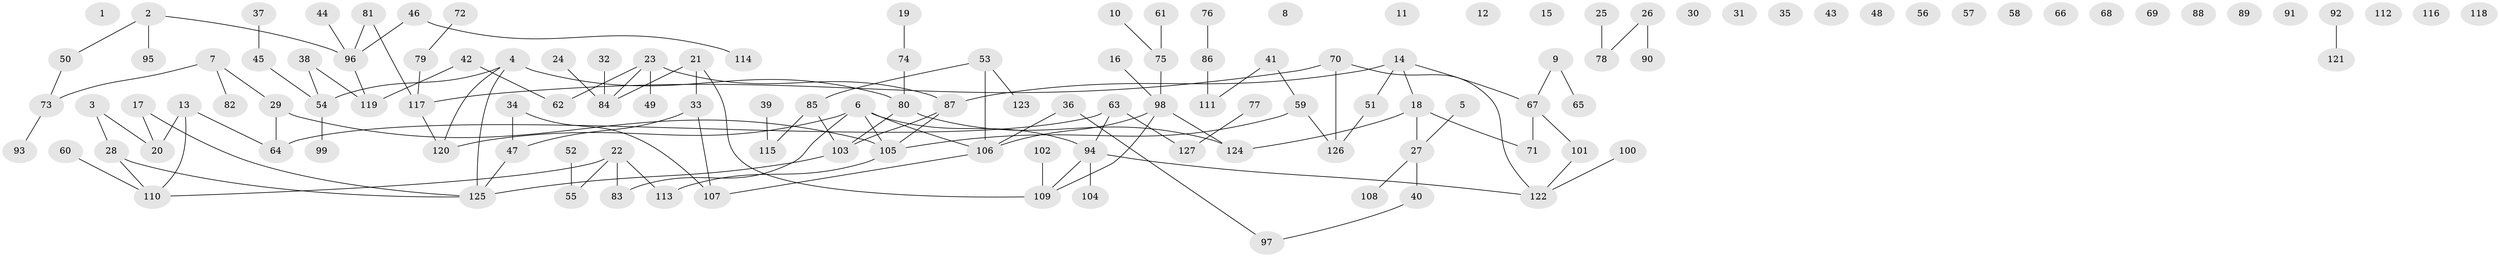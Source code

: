 // coarse degree distribution, {0: 0.25, 5: 0.03409090909090909, 3: 0.17045454545454544, 11: 0.011363636363636364, 10: 0.011363636363636364, 4: 0.045454545454545456, 2: 0.18181818181818182, 8: 0.011363636363636364, 1: 0.2727272727272727, 7: 0.011363636363636364}
// Generated by graph-tools (version 1.1) at 2025/16/03/04/25 18:16:26]
// undirected, 127 vertices, 127 edges
graph export_dot {
graph [start="1"]
  node [color=gray90,style=filled];
  1;
  2;
  3;
  4;
  5;
  6;
  7;
  8;
  9;
  10;
  11;
  12;
  13;
  14;
  15;
  16;
  17;
  18;
  19;
  20;
  21;
  22;
  23;
  24;
  25;
  26;
  27;
  28;
  29;
  30;
  31;
  32;
  33;
  34;
  35;
  36;
  37;
  38;
  39;
  40;
  41;
  42;
  43;
  44;
  45;
  46;
  47;
  48;
  49;
  50;
  51;
  52;
  53;
  54;
  55;
  56;
  57;
  58;
  59;
  60;
  61;
  62;
  63;
  64;
  65;
  66;
  67;
  68;
  69;
  70;
  71;
  72;
  73;
  74;
  75;
  76;
  77;
  78;
  79;
  80;
  81;
  82;
  83;
  84;
  85;
  86;
  87;
  88;
  89;
  90;
  91;
  92;
  93;
  94;
  95;
  96;
  97;
  98;
  99;
  100;
  101;
  102;
  103;
  104;
  105;
  106;
  107;
  108;
  109;
  110;
  111;
  112;
  113;
  114;
  115;
  116;
  117;
  118;
  119;
  120;
  121;
  122;
  123;
  124;
  125;
  126;
  127;
  2 -- 50;
  2 -- 95;
  2 -- 96;
  3 -- 20;
  3 -- 28;
  4 -- 54;
  4 -- 80;
  4 -- 120;
  4 -- 125;
  5 -- 27;
  6 -- 83;
  6 -- 94;
  6 -- 105;
  6 -- 106;
  6 -- 120;
  7 -- 29;
  7 -- 73;
  7 -- 82;
  9 -- 65;
  9 -- 67;
  10 -- 75;
  13 -- 20;
  13 -- 64;
  13 -- 110;
  14 -- 18;
  14 -- 51;
  14 -- 67;
  14 -- 87;
  16 -- 98;
  17 -- 20;
  17 -- 125;
  18 -- 27;
  18 -- 71;
  18 -- 124;
  19 -- 74;
  21 -- 33;
  21 -- 84;
  21 -- 109;
  22 -- 55;
  22 -- 83;
  22 -- 110;
  22 -- 113;
  23 -- 49;
  23 -- 62;
  23 -- 84;
  23 -- 87;
  24 -- 84;
  25 -- 78;
  26 -- 78;
  26 -- 90;
  27 -- 40;
  27 -- 108;
  28 -- 110;
  28 -- 125;
  29 -- 64;
  29 -- 105;
  32 -- 84;
  33 -- 47;
  33 -- 107;
  34 -- 47;
  34 -- 107;
  36 -- 97;
  36 -- 106;
  37 -- 45;
  38 -- 54;
  38 -- 119;
  39 -- 115;
  40 -- 97;
  41 -- 59;
  41 -- 111;
  42 -- 62;
  42 -- 119;
  44 -- 96;
  45 -- 54;
  46 -- 96;
  46 -- 114;
  47 -- 125;
  50 -- 73;
  51 -- 126;
  52 -- 55;
  53 -- 85;
  53 -- 106;
  53 -- 123;
  54 -- 99;
  59 -- 105;
  59 -- 126;
  60 -- 110;
  61 -- 75;
  63 -- 64;
  63 -- 94;
  63 -- 127;
  67 -- 71;
  67 -- 101;
  70 -- 117;
  70 -- 122;
  70 -- 126;
  72 -- 79;
  73 -- 93;
  74 -- 80;
  75 -- 98;
  76 -- 86;
  77 -- 127;
  79 -- 117;
  80 -- 103;
  80 -- 124;
  81 -- 96;
  81 -- 117;
  85 -- 103;
  85 -- 115;
  86 -- 111;
  87 -- 103;
  87 -- 105;
  92 -- 121;
  94 -- 104;
  94 -- 109;
  94 -- 122;
  96 -- 119;
  98 -- 106;
  98 -- 109;
  98 -- 124;
  100 -- 122;
  101 -- 122;
  102 -- 109;
  103 -- 125;
  105 -- 113;
  106 -- 107;
  117 -- 120;
}
